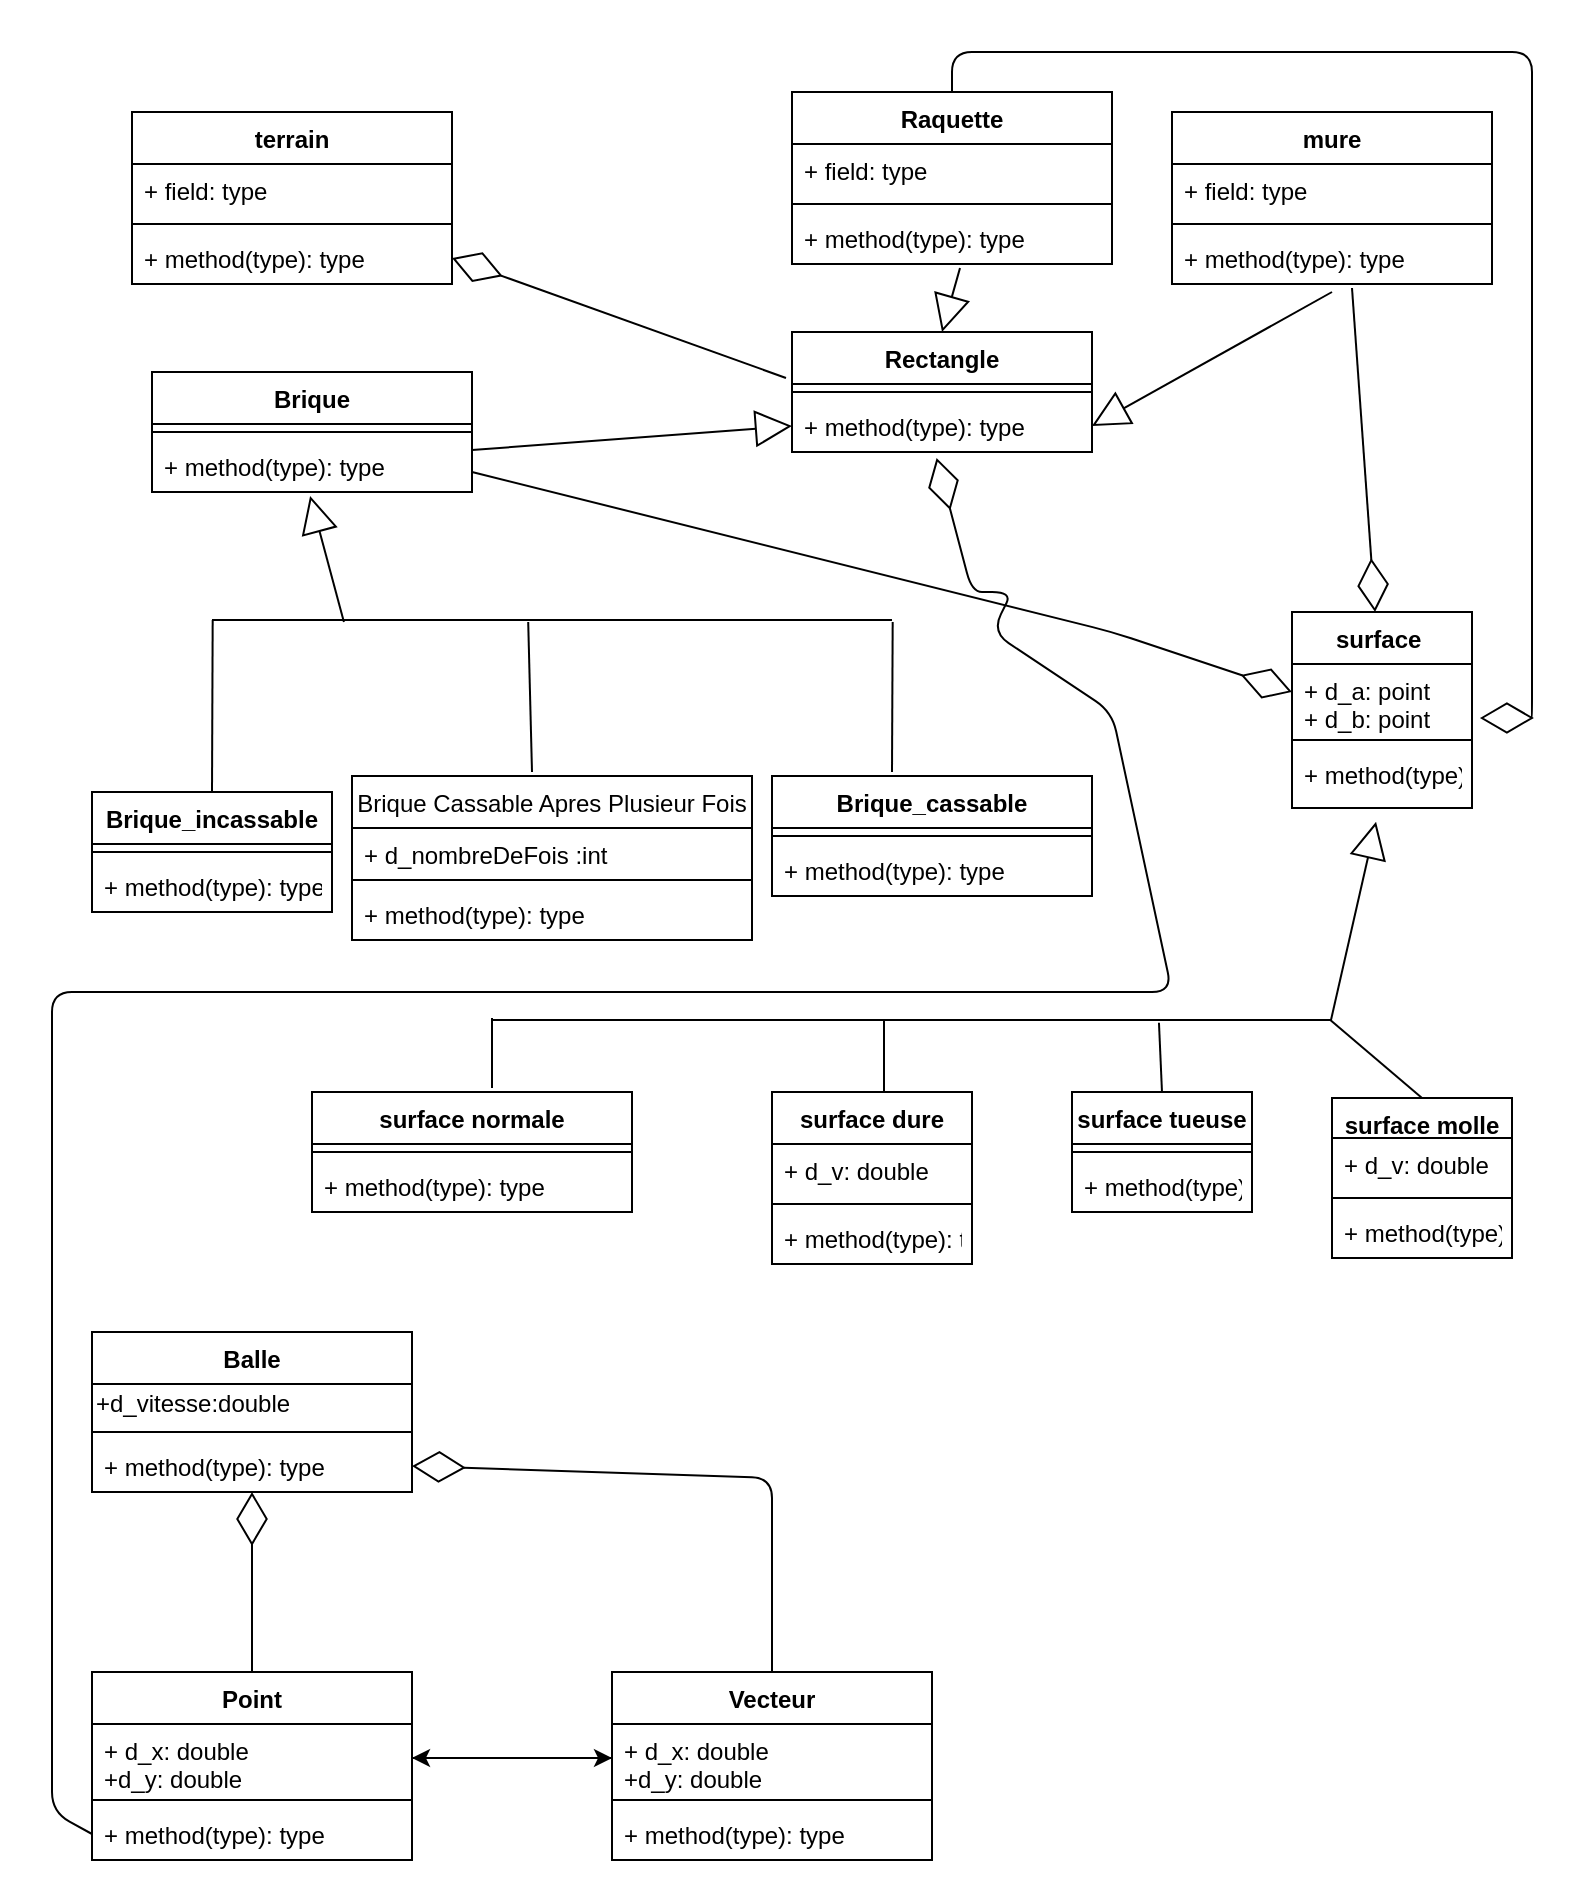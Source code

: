 <mxfile version="13.3.5" type="device"><diagram id="7EAhHd6nvV72Azc0ifNJ" name="Page-1"><mxGraphModel dx="1092" dy="495" grid="1" gridSize="10" guides="1" tooltips="1" connect="1" arrows="1" fold="1" page="1" pageScale="1" pageWidth="827" pageHeight="1169" math="0" shadow="0"><root><mxCell id="0"/><mxCell id="1" parent="0"/><mxCell id="uCddSlwzztI6S-4TWlUA-39" value="" style="endArrow=diamondThin;endFill=0;endSize=24;html=1;exitX=-0.02;exitY=0.383;exitDx=0;exitDy=0;entryX=1;entryY=0.5;entryDx=0;entryDy=0;exitPerimeter=0;" parent="1" source="ajzGJKB4eoWRA0TkNDw6-1" target="uCddSlwzztI6S-4TWlUA-37" edge="1"><mxGeometry width="160" relative="1" as="geometry"><mxPoint x="410" y="277" as="sourcePoint"/><mxPoint x="242" y="206" as="targetPoint"/></mxGeometry></mxCell><mxCell id="uCddSlwzztI6S-4TWlUA-42" value="" style="line;strokeWidth=1;fillColor=none;align=left;verticalAlign=middle;spacingTop=-1;spacingLeft=3;spacingRight=3;rotatable=0;labelPosition=right;points=[];portConstraint=eastwest;" parent="1" vertex="1"><mxGeometry x="120" y="370" width="340" height="8" as="geometry"/></mxCell><mxCell id="uCddSlwzztI6S-4TWlUA-43" value="" style="endArrow=block;endSize=16;endFill=0;html=1;entryX=0.494;entryY=1.077;entryDx=0;entryDy=0;entryPerimeter=0;exitX=0.194;exitY=0.625;exitDx=0;exitDy=0;exitPerimeter=0;" parent="1" source="uCddSlwzztI6S-4TWlUA-42" target="uCddSlwzztI6S-4TWlUA-4" edge="1"><mxGeometry x="-0.378" y="94" width="160" relative="1" as="geometry"><mxPoint x="169" y="376" as="sourcePoint"/><mxPoint x="490" y="360" as="targetPoint"/><mxPoint y="-1" as="offset"/></mxGeometry></mxCell><mxCell id="uCddSlwzztI6S-4TWlUA-46" value="" style="endArrow=none;html=1;rounded=0;exitX=0.5;exitY=0;exitDx=0;exitDy=0;entryX=0.001;entryY=0.5;entryDx=0;entryDy=0;entryPerimeter=0;" parent="1" source="uCddSlwzztI6S-4TWlUA-5" target="uCddSlwzztI6S-4TWlUA-42" edge="1"><mxGeometry relative="1" as="geometry"><mxPoint x="330" y="360" as="sourcePoint"/><mxPoint x="80" y="370" as="targetPoint"/></mxGeometry></mxCell><mxCell id="uCddSlwzztI6S-4TWlUA-47" value="" style="endArrow=none;html=1;rounded=0;entryX=0.465;entryY=0.625;entryDx=0;entryDy=0;entryPerimeter=0;exitX=0.5;exitY=0;exitDx=0;exitDy=0;" parent="1" target="uCddSlwzztI6S-4TWlUA-42" edge="1"><mxGeometry relative="1" as="geometry"><mxPoint x="280" y="450" as="sourcePoint"/><mxPoint x="260" y="390" as="targetPoint"/></mxGeometry></mxCell><mxCell id="uCddSlwzztI6S-4TWlUA-48" value="" style="endArrow=none;html=1;rounded=0;entryX=1.001;entryY=0.625;entryDx=0;entryDy=0;entryPerimeter=0;" parent="1" target="uCddSlwzztI6S-4TWlUA-42" edge="1"><mxGeometry relative="1" as="geometry"><mxPoint x="460" y="450" as="sourcePoint"/><mxPoint x="480" y="377" as="targetPoint"/></mxGeometry></mxCell><mxCell id="ddkPmVPPtM57FGAbjqbJ-20" value="" style="line;strokeWidth=1;fillColor=none;align=left;verticalAlign=middle;spacingTop=-1;spacingLeft=3;spacingRight=3;rotatable=0;labelPosition=right;points=[];portConstraint=eastwest;" parent="1" vertex="1"><mxGeometry x="260" y="570" width="420" height="8" as="geometry"/></mxCell><mxCell id="ddkPmVPPtM57FGAbjqbJ-21" value="" style="endArrow=none;html=1;rounded=0;" parent="1" edge="1"><mxGeometry relative="1" as="geometry"><mxPoint x="456" y="610" as="sourcePoint"/><mxPoint x="456" y="574" as="targetPoint"/></mxGeometry></mxCell><mxCell id="ddkPmVPPtM57FGAbjqbJ-22" value="" style="endArrow=none;html=1;rounded=0;exitX=0.5;exitY=0;exitDx=0;exitDy=0;entryX=0.998;entryY=0.5;entryDx=0;entryDy=0;entryPerimeter=0;" parent="1" source="S2RIrQdnJPEuGVKFNJ4b-1" target="ddkPmVPPtM57FGAbjqbJ-20" edge="1"><mxGeometry relative="1" as="geometry"><mxPoint x="466" y="620" as="sourcePoint"/><mxPoint x="690" y="574" as="targetPoint"/></mxGeometry></mxCell><mxCell id="ddkPmVPPtM57FGAbjqbJ-23" value="" style="endArrow=none;html=1;rounded=0;entryX=0;entryY=0.375;entryDx=0;entryDy=0;entryPerimeter=0;" parent="1" target="ddkPmVPPtM57FGAbjqbJ-20" edge="1"><mxGeometry relative="1" as="geometry"><mxPoint x="260" y="608" as="sourcePoint"/><mxPoint x="262" y="580" as="targetPoint"/></mxGeometry></mxCell><mxCell id="ddkPmVPPtM57FGAbjqbJ-24" value="" style="endArrow=block;endSize=16;endFill=0;html=1;exitX=0.999;exitY=0.458;exitDx=0;exitDy=0;exitPerimeter=0;entryX=0.467;entryY=1.231;entryDx=0;entryDy=0;entryPerimeter=0;" parent="1" source="ddkPmVPPtM57FGAbjqbJ-20" target="lMqEr8JC-Bz_3GZdzfyC-4" edge="1"><mxGeometry x="-0.378" y="94" width="160" relative="1" as="geometry"><mxPoint x="179.84" y="385" as="sourcePoint"/><mxPoint x="705" y="470" as="targetPoint"/><mxPoint y="-1" as="offset"/></mxGeometry></mxCell><mxCell id="uCddSlwzztI6S-4TWlUA-34" value="terrain" style="swimlane;fontStyle=1;align=center;verticalAlign=top;childLayout=stackLayout;horizontal=1;startSize=26;horizontalStack=0;resizeParent=1;resizeParentMax=0;resizeLast=0;collapsible=1;marginBottom=0;" parent="1" vertex="1"><mxGeometry x="80" y="120" width="160" height="86" as="geometry"/></mxCell><mxCell id="uCddSlwzztI6S-4TWlUA-35" value="+ field: type" style="text;strokeColor=none;fillColor=none;align=left;verticalAlign=top;spacingLeft=4;spacingRight=4;overflow=hidden;rotatable=0;points=[[0,0.5],[1,0.5]];portConstraint=eastwest;" parent="uCddSlwzztI6S-4TWlUA-34" vertex="1"><mxGeometry y="26" width="160" height="26" as="geometry"/></mxCell><mxCell id="uCddSlwzztI6S-4TWlUA-36" value="" style="line;strokeWidth=1;fillColor=none;align=left;verticalAlign=middle;spacingTop=-1;spacingLeft=3;spacingRight=3;rotatable=0;labelPosition=right;points=[];portConstraint=eastwest;" parent="uCddSlwzztI6S-4TWlUA-34" vertex="1"><mxGeometry y="52" width="160" height="8" as="geometry"/></mxCell><mxCell id="uCddSlwzztI6S-4TWlUA-37" value="+ method(type): type" style="text;strokeColor=none;fillColor=none;align=left;verticalAlign=top;spacingLeft=4;spacingRight=4;overflow=hidden;rotatable=0;points=[[0,0.5],[1,0.5]];portConstraint=eastwest;" parent="uCddSlwzztI6S-4TWlUA-34" vertex="1"><mxGeometry y="60" width="160" height="26" as="geometry"/></mxCell><mxCell id="uCddSlwzztI6S-4TWlUA-22" value="mure" style="swimlane;fontStyle=1;align=center;verticalAlign=top;childLayout=stackLayout;horizontal=1;startSize=26;horizontalStack=0;resizeParent=1;resizeParentMax=0;resizeLast=0;collapsible=1;marginBottom=0;" parent="1" vertex="1"><mxGeometry x="600" y="120" width="160" height="86" as="geometry"/></mxCell><mxCell id="uCddSlwzztI6S-4TWlUA-23" value="+ field: type" style="text;strokeColor=none;fillColor=none;align=left;verticalAlign=top;spacingLeft=4;spacingRight=4;overflow=hidden;rotatable=0;points=[[0,0.5],[1,0.5]];portConstraint=eastwest;" parent="uCddSlwzztI6S-4TWlUA-22" vertex="1"><mxGeometry y="26" width="160" height="26" as="geometry"/></mxCell><mxCell id="uCddSlwzztI6S-4TWlUA-24" value="" style="line;strokeWidth=1;fillColor=none;align=left;verticalAlign=middle;spacingTop=-1;spacingLeft=3;spacingRight=3;rotatable=0;labelPosition=right;points=[];portConstraint=eastwest;" parent="uCddSlwzztI6S-4TWlUA-22" vertex="1"><mxGeometry y="52" width="160" height="8" as="geometry"/></mxCell><mxCell id="uCddSlwzztI6S-4TWlUA-25" value="+ method(type): type" style="text;strokeColor=none;fillColor=none;align=left;verticalAlign=top;spacingLeft=4;spacingRight=4;overflow=hidden;rotatable=0;points=[[0,0.5],[1,0.5]];portConstraint=eastwest;" parent="uCddSlwzztI6S-4TWlUA-22" vertex="1"><mxGeometry y="60" width="160" height="26" as="geometry"/></mxCell><mxCell id="uCddSlwzztI6S-4TWlUA-1" value="Brique" style="swimlane;fontStyle=1;align=center;verticalAlign=top;childLayout=stackLayout;horizontal=1;startSize=26;horizontalStack=0;resizeParent=1;resizeParentMax=0;resizeLast=0;collapsible=1;marginBottom=0;" parent="1" vertex="1"><mxGeometry x="90" y="250" width="160" height="60" as="geometry"/></mxCell><mxCell id="uCddSlwzztI6S-4TWlUA-3" value="" style="line;strokeWidth=1;fillColor=none;align=left;verticalAlign=middle;spacingTop=-1;spacingLeft=3;spacingRight=3;rotatable=0;labelPosition=right;points=[];portConstraint=eastwest;" parent="uCddSlwzztI6S-4TWlUA-1" vertex="1"><mxGeometry y="26" width="160" height="8" as="geometry"/></mxCell><mxCell id="uCddSlwzztI6S-4TWlUA-4" value="+ method(type): type" style="text;strokeColor=none;fillColor=none;align=left;verticalAlign=top;spacingLeft=4;spacingRight=4;overflow=hidden;rotatable=0;points=[[0,0.5],[1,0.5]];portConstraint=eastwest;" parent="uCddSlwzztI6S-4TWlUA-1" vertex="1"><mxGeometry y="34" width="160" height="26" as="geometry"/></mxCell><mxCell id="uCddSlwzztI6S-4TWlUA-13" value="Brique_cassable" style="swimlane;fontStyle=1;align=center;verticalAlign=top;childLayout=stackLayout;horizontal=1;startSize=26;horizontalStack=0;resizeParent=1;resizeParentMax=0;resizeLast=0;collapsible=1;marginBottom=0;" parent="1" vertex="1"><mxGeometry x="400" y="452" width="160" height="60" as="geometry"/></mxCell><mxCell id="uCddSlwzztI6S-4TWlUA-15" value="" style="line;strokeWidth=1;fillColor=none;align=left;verticalAlign=middle;spacingTop=-1;spacingLeft=3;spacingRight=3;rotatable=0;labelPosition=right;points=[];portConstraint=eastwest;" parent="uCddSlwzztI6S-4TWlUA-13" vertex="1"><mxGeometry y="26" width="160" height="8" as="geometry"/></mxCell><mxCell id="uCddSlwzztI6S-4TWlUA-16" value="+ method(type): type" style="text;strokeColor=none;fillColor=none;align=left;verticalAlign=top;spacingLeft=4;spacingRight=4;overflow=hidden;rotatable=0;points=[[0,0.5],[1,0.5]];portConstraint=eastwest;" parent="uCddSlwzztI6S-4TWlUA-13" vertex="1"><mxGeometry y="34" width="160" height="26" as="geometry"/></mxCell><mxCell id="uCddSlwzztI6S-4TWlUA-17" value="Brique Cassable Apres Plusieur Fois&#10;" style="swimlane;fontStyle=0;align=center;verticalAlign=top;childLayout=stackLayout;horizontal=1;startSize=26;horizontalStack=0;resizeParent=1;resizeParentMax=0;resizeLast=0;collapsible=1;marginBottom=0;" parent="1" vertex="1"><mxGeometry x="190" y="452" width="200" height="82" as="geometry"/></mxCell><mxCell id="uCddSlwzztI6S-4TWlUA-18" value="+ d_nombreDeFois :int " style="text;strokeColor=none;fillColor=none;align=left;verticalAlign=top;spacingLeft=4;spacingRight=4;overflow=hidden;rotatable=0;points=[[0,0.5],[1,0.5]];portConstraint=eastwest;" parent="uCddSlwzztI6S-4TWlUA-17" vertex="1"><mxGeometry y="26" width="200" height="22" as="geometry"/></mxCell><mxCell id="uCddSlwzztI6S-4TWlUA-19" value="" style="line;strokeWidth=1;fillColor=none;align=left;verticalAlign=middle;spacingTop=-1;spacingLeft=3;spacingRight=3;rotatable=0;labelPosition=right;points=[];portConstraint=eastwest;" parent="uCddSlwzztI6S-4TWlUA-17" vertex="1"><mxGeometry y="48" width="200" height="8" as="geometry"/></mxCell><mxCell id="uCddSlwzztI6S-4TWlUA-20" value="+ method(type): type" style="text;strokeColor=none;fillColor=none;align=left;verticalAlign=top;spacingLeft=4;spacingRight=4;overflow=hidden;rotatable=0;points=[[0,0.5],[1,0.5]];portConstraint=eastwest;" parent="uCddSlwzztI6S-4TWlUA-17" vertex="1"><mxGeometry y="56" width="200" height="26" as="geometry"/></mxCell><mxCell id="uCddSlwzztI6S-4TWlUA-30" value="Raquette" style="swimlane;fontStyle=1;align=center;verticalAlign=top;childLayout=stackLayout;horizontal=1;startSize=26;horizontalStack=0;resizeParent=1;resizeParentMax=0;resizeLast=0;collapsible=1;marginBottom=0;" parent="1" vertex="1"><mxGeometry x="410" y="110" width="160" height="86" as="geometry"/></mxCell><mxCell id="uCddSlwzztI6S-4TWlUA-31" value="+ field: type" style="text;strokeColor=none;fillColor=none;align=left;verticalAlign=top;spacingLeft=4;spacingRight=4;overflow=hidden;rotatable=0;points=[[0,0.5],[1,0.5]];portConstraint=eastwest;" parent="uCddSlwzztI6S-4TWlUA-30" vertex="1"><mxGeometry y="26" width="160" height="26" as="geometry"/></mxCell><mxCell id="uCddSlwzztI6S-4TWlUA-32" value="" style="line;strokeWidth=1;fillColor=none;align=left;verticalAlign=middle;spacingTop=-1;spacingLeft=3;spacingRight=3;rotatable=0;labelPosition=right;points=[];portConstraint=eastwest;" parent="uCddSlwzztI6S-4TWlUA-30" vertex="1"><mxGeometry y="52" width="160" height="8" as="geometry"/></mxCell><mxCell id="uCddSlwzztI6S-4TWlUA-33" value="+ method(type): type" style="text;strokeColor=none;fillColor=none;align=left;verticalAlign=top;spacingLeft=4;spacingRight=4;overflow=hidden;rotatable=0;points=[[0,0.5],[1,0.5]];portConstraint=eastwest;" parent="uCddSlwzztI6S-4TWlUA-30" vertex="1"><mxGeometry y="60" width="160" height="26" as="geometry"/></mxCell><mxCell id="ddkPmVPPtM57FGAbjqbJ-8" value="surface normale" style="swimlane;fontStyle=1;align=center;verticalAlign=top;childLayout=stackLayout;horizontal=1;startSize=26;horizontalStack=0;resizeParent=1;resizeParentMax=0;resizeLast=0;collapsible=1;marginBottom=0;" parent="1" vertex="1"><mxGeometry x="170" y="610" width="160" height="60" as="geometry"/></mxCell><mxCell id="ddkPmVPPtM57FGAbjqbJ-10" value="" style="line;strokeWidth=1;fillColor=none;align=left;verticalAlign=middle;spacingTop=-1;spacingLeft=3;spacingRight=3;rotatable=0;labelPosition=right;points=[];portConstraint=eastwest;" parent="ddkPmVPPtM57FGAbjqbJ-8" vertex="1"><mxGeometry y="26" width="160" height="8" as="geometry"/></mxCell><mxCell id="ddkPmVPPtM57FGAbjqbJ-11" value="+ method(type): type" style="text;strokeColor=none;fillColor=none;align=left;verticalAlign=top;spacingLeft=4;spacingRight=4;overflow=hidden;rotatable=0;points=[[0,0.5],[1,0.5]];portConstraint=eastwest;" parent="ddkPmVPPtM57FGAbjqbJ-8" vertex="1"><mxGeometry y="34" width="160" height="26" as="geometry"/></mxCell><mxCell id="ajzGJKB4eoWRA0TkNDw6-1" value="Rectangle" style="swimlane;fontStyle=1;align=center;verticalAlign=top;childLayout=stackLayout;horizontal=1;startSize=26;horizontalStack=0;resizeParent=1;resizeParentMax=0;resizeLast=0;collapsible=1;marginBottom=0;" parent="1" vertex="1"><mxGeometry x="410" y="230" width="150" height="60" as="geometry"/></mxCell><mxCell id="ajzGJKB4eoWRA0TkNDw6-3" value="" style="line;strokeWidth=1;fillColor=none;align=left;verticalAlign=middle;spacingTop=-1;spacingLeft=3;spacingRight=3;rotatable=0;labelPosition=right;points=[];portConstraint=eastwest;" parent="ajzGJKB4eoWRA0TkNDw6-1" vertex="1"><mxGeometry y="26" width="150" height="8" as="geometry"/></mxCell><mxCell id="ajzGJKB4eoWRA0TkNDw6-4" value="+ method(type): type" style="text;strokeColor=none;fillColor=none;align=left;verticalAlign=top;spacingLeft=4;spacingRight=4;overflow=hidden;rotatable=0;points=[[0,0.5],[1,0.5]];portConstraint=eastwest;" parent="ajzGJKB4eoWRA0TkNDw6-1" vertex="1"><mxGeometry y="34" width="150" height="26" as="geometry"/></mxCell><mxCell id="ddkPmVPPtM57FGAbjqbJ-34" value="Balle" style="swimlane;fontStyle=1;align=center;verticalAlign=top;childLayout=stackLayout;horizontal=1;startSize=26;horizontalStack=0;resizeParent=1;resizeParentMax=0;resizeLast=0;collapsible=1;marginBottom=0;" parent="1" vertex="1"><mxGeometry x="60" y="730" width="160" height="80" as="geometry"/></mxCell><mxCell id="lMqEr8JC-Bz_3GZdzfyC-14" value="+d_vitesse:double" style="text;html=1;align=left;verticalAlign=middle;resizable=0;points=[];autosize=1;" parent="ddkPmVPPtM57FGAbjqbJ-34" vertex="1"><mxGeometry y="26" width="160" height="20" as="geometry"/></mxCell><mxCell id="ddkPmVPPtM57FGAbjqbJ-36" value="" style="line;strokeWidth=1;fillColor=none;align=left;verticalAlign=middle;spacingTop=-1;spacingLeft=3;spacingRight=3;rotatable=0;labelPosition=right;points=[];portConstraint=eastwest;" parent="ddkPmVPPtM57FGAbjqbJ-34" vertex="1"><mxGeometry y="46" width="160" height="8" as="geometry"/></mxCell><mxCell id="ddkPmVPPtM57FGAbjqbJ-37" value="+ method(type): type" style="text;strokeColor=none;fillColor=none;align=left;verticalAlign=top;spacingLeft=4;spacingRight=4;overflow=hidden;rotatable=0;points=[[0,0.5],[1,0.5]];portConstraint=eastwest;" parent="ddkPmVPPtM57FGAbjqbJ-34" vertex="1"><mxGeometry y="54" width="160" height="26" as="geometry"/></mxCell><mxCell id="lMqEr8JC-Bz_3GZdzfyC-1" value="surface " style="swimlane;fontStyle=1;align=center;verticalAlign=top;childLayout=stackLayout;horizontal=1;startSize=26;horizontalStack=0;resizeParent=1;resizeParentMax=0;resizeLast=0;collapsible=1;marginBottom=0;" parent="1" vertex="1"><mxGeometry x="660" y="370" width="90" height="98" as="geometry"/></mxCell><mxCell id="lMqEr8JC-Bz_3GZdzfyC-2" value="+ d_a: point&#10;+ d_b: point" style="text;strokeColor=none;fillColor=none;align=left;verticalAlign=top;spacingLeft=4;spacingRight=4;overflow=hidden;rotatable=0;points=[[0,0.5],[1,0.5]];portConstraint=eastwest;" parent="lMqEr8JC-Bz_3GZdzfyC-1" vertex="1"><mxGeometry y="26" width="90" height="34" as="geometry"/></mxCell><mxCell id="lMqEr8JC-Bz_3GZdzfyC-3" value="" style="line;strokeWidth=1;fillColor=none;align=left;verticalAlign=middle;spacingTop=-1;spacingLeft=3;spacingRight=3;rotatable=0;labelPosition=right;points=[];portConstraint=eastwest;" parent="lMqEr8JC-Bz_3GZdzfyC-1" vertex="1"><mxGeometry y="60" width="90" height="8" as="geometry"/></mxCell><mxCell id="lMqEr8JC-Bz_3GZdzfyC-4" value="+ method(type): type" style="text;strokeColor=none;fillColor=none;align=left;verticalAlign=top;spacingLeft=4;spacingRight=4;overflow=hidden;rotatable=0;points=[[0,0.5],[1,0.5]];portConstraint=eastwest;" parent="lMqEr8JC-Bz_3GZdzfyC-1" vertex="1"><mxGeometry y="68" width="90" height="30" as="geometry"/></mxCell><mxCell id="ddkPmVPPtM57FGAbjqbJ-38" value="Vecteur" style="swimlane;fontStyle=1;align=center;verticalAlign=top;childLayout=stackLayout;horizontal=1;startSize=26;horizontalStack=0;resizeParent=1;resizeParentMax=0;resizeLast=0;collapsible=1;marginBottom=0;" parent="1" vertex="1"><mxGeometry x="320" y="900" width="160" height="94" as="geometry"/></mxCell><mxCell id="ddkPmVPPtM57FGAbjqbJ-39" value="+ d_x: double&#10;+d_y: double" style="text;strokeColor=none;fillColor=none;align=left;verticalAlign=top;spacingLeft=4;spacingRight=4;overflow=hidden;rotatable=0;points=[[0,0.5],[1,0.5]];portConstraint=eastwest;" parent="ddkPmVPPtM57FGAbjqbJ-38" vertex="1"><mxGeometry y="26" width="160" height="34" as="geometry"/></mxCell><mxCell id="ddkPmVPPtM57FGAbjqbJ-40" value="" style="line;strokeWidth=1;fillColor=none;align=left;verticalAlign=middle;spacingTop=-1;spacingLeft=3;spacingRight=3;rotatable=0;labelPosition=right;points=[];portConstraint=eastwest;" parent="ddkPmVPPtM57FGAbjqbJ-38" vertex="1"><mxGeometry y="60" width="160" height="8" as="geometry"/></mxCell><mxCell id="ddkPmVPPtM57FGAbjqbJ-41" value="+ method(type): type" style="text;strokeColor=none;fillColor=none;align=left;verticalAlign=top;spacingLeft=4;spacingRight=4;overflow=hidden;rotatable=0;points=[[0,0.5],[1,0.5]];portConstraint=eastwest;" parent="ddkPmVPPtM57FGAbjqbJ-38" vertex="1"><mxGeometry y="68" width="160" height="26" as="geometry"/></mxCell><mxCell id="ddkPmVPPtM57FGAbjqbJ-46" value="" style="endArrow=diamondThin;endFill=0;endSize=24;html=1;" parent="1" source="ddkPmVPPtM57FGAbjqbJ-42" target="ddkPmVPPtM57FGAbjqbJ-37" edge="1"><mxGeometry width="160" relative="1" as="geometry"><mxPoint x="170.08" y="258.022" as="sourcePoint"/><mxPoint x="169.04" y="216" as="targetPoint"/><Array as="points"/></mxGeometry></mxCell><mxCell id="ddkPmVPPtM57FGAbjqbJ-42" value="Point" style="swimlane;fontStyle=1;align=center;verticalAlign=top;childLayout=stackLayout;horizontal=1;startSize=26;horizontalStack=0;resizeParent=1;resizeParentMax=0;resizeLast=0;collapsible=1;marginBottom=0;" parent="1" vertex="1"><mxGeometry x="60" y="900" width="160" height="94" as="geometry"/></mxCell><mxCell id="ddkPmVPPtM57FGAbjqbJ-43" value="+ d_x: double&#10;+d_y: double" style="text;strokeColor=none;fillColor=none;align=left;verticalAlign=top;spacingLeft=4;spacingRight=4;overflow=hidden;rotatable=0;points=[[0,0.5],[1,0.5]];portConstraint=eastwest;" parent="ddkPmVPPtM57FGAbjqbJ-42" vertex="1"><mxGeometry y="26" width="160" height="34" as="geometry"/></mxCell><mxCell id="ddkPmVPPtM57FGAbjqbJ-44" value="" style="line;strokeWidth=1;fillColor=none;align=left;verticalAlign=middle;spacingTop=-1;spacingLeft=3;spacingRight=3;rotatable=0;labelPosition=right;points=[];portConstraint=eastwest;" parent="ddkPmVPPtM57FGAbjqbJ-42" vertex="1"><mxGeometry y="60" width="160" height="8" as="geometry"/></mxCell><mxCell id="ddkPmVPPtM57FGAbjqbJ-45" value="+ method(type): type" style="text;strokeColor=none;fillColor=none;align=left;verticalAlign=top;spacingLeft=4;spacingRight=4;overflow=hidden;rotatable=0;points=[[0,0.5],[1,0.5]];portConstraint=eastwest;" parent="ddkPmVPPtM57FGAbjqbJ-42" vertex="1"><mxGeometry y="68" width="160" height="26" as="geometry"/></mxCell><mxCell id="ddkPmVPPtM57FGAbjqbJ-47" value="" style="endArrow=diamondThin;endFill=0;endSize=24;html=1;entryX=1;entryY=0.5;entryDx=0;entryDy=0;exitX=0.5;exitY=0;exitDx=0;exitDy=0;" parent="1" source="ddkPmVPPtM57FGAbjqbJ-38" target="ddkPmVPPtM57FGAbjqbJ-37" edge="1"><mxGeometry width="160" relative="1" as="geometry"><mxPoint x="340" y="894" as="sourcePoint"/><mxPoint x="340" y="810.0" as="targetPoint"/><Array as="points"><mxPoint x="400" y="803"/></Array></mxGeometry></mxCell><mxCell id="ddkPmVPPtM57FGAbjqbJ-12" value="surface dure" style="swimlane;fontStyle=1;align=center;verticalAlign=top;childLayout=stackLayout;horizontal=1;startSize=26;horizontalStack=0;resizeParent=1;resizeParentMax=0;resizeLast=0;collapsible=1;marginBottom=0;" parent="1" vertex="1"><mxGeometry x="400" y="610" width="100" height="86" as="geometry"/></mxCell><mxCell id="ddkPmVPPtM57FGAbjqbJ-13" value="+ d_v: double" style="text;strokeColor=none;fillColor=none;align=left;verticalAlign=top;spacingLeft=4;spacingRight=4;overflow=hidden;rotatable=0;points=[[0,0.5],[1,0.5]];portConstraint=eastwest;" parent="ddkPmVPPtM57FGAbjqbJ-12" vertex="1"><mxGeometry y="26" width="100" height="26" as="geometry"/></mxCell><mxCell id="ddkPmVPPtM57FGAbjqbJ-14" value="" style="line;strokeWidth=1;fillColor=none;align=left;verticalAlign=middle;spacingTop=-1;spacingLeft=3;spacingRight=3;rotatable=0;labelPosition=right;points=[];portConstraint=eastwest;" parent="ddkPmVPPtM57FGAbjqbJ-12" vertex="1"><mxGeometry y="52" width="100" height="8" as="geometry"/></mxCell><mxCell id="ddkPmVPPtM57FGAbjqbJ-15" value="+ method(type): type" style="text;strokeColor=none;fillColor=none;align=left;verticalAlign=top;spacingLeft=4;spacingRight=4;overflow=hidden;rotatable=0;points=[[0,0.5],[1,0.5]];portConstraint=eastwest;" parent="ddkPmVPPtM57FGAbjqbJ-12" vertex="1"><mxGeometry y="60" width="100" height="26" as="geometry"/></mxCell><mxCell id="ddkPmVPPtM57FGAbjqbJ-16" value="surface tueuse" style="swimlane;fontStyle=1;align=center;verticalAlign=top;childLayout=stackLayout;horizontal=1;startSize=26;horizontalStack=0;resizeParent=1;resizeParentMax=0;resizeLast=0;collapsible=1;marginBottom=0;" parent="1" vertex="1"><mxGeometry x="550" y="610" width="90" height="60" as="geometry"/></mxCell><mxCell id="ddkPmVPPtM57FGAbjqbJ-18" value="" style="line;strokeWidth=1;fillColor=none;align=left;verticalAlign=middle;spacingTop=-1;spacingLeft=3;spacingRight=3;rotatable=0;labelPosition=right;points=[];portConstraint=eastwest;" parent="ddkPmVPPtM57FGAbjqbJ-16" vertex="1"><mxGeometry y="26" width="90" height="8" as="geometry"/></mxCell><mxCell id="ddkPmVPPtM57FGAbjqbJ-19" value="+ method(type): type" style="text;strokeColor=none;fillColor=none;align=left;verticalAlign=top;spacingLeft=4;spacingRight=4;overflow=hidden;rotatable=0;points=[[0,0.5],[1,0.5]];portConstraint=eastwest;" parent="ddkPmVPPtM57FGAbjqbJ-16" vertex="1"><mxGeometry y="34" width="90" height="26" as="geometry"/></mxCell><mxCell id="S2RIrQdnJPEuGVKFNJ4b-1" value="surface molle" style="swimlane;fontStyle=1;align=center;verticalAlign=top;childLayout=stackLayout;horizontal=1;startSize=20;horizontalStack=0;resizeParent=1;resizeParentMax=0;resizeLast=0;collapsible=1;marginBottom=0;" parent="1" vertex="1"><mxGeometry x="680" y="613" width="90" height="80" as="geometry"/></mxCell><mxCell id="S2RIrQdnJPEuGVKFNJ4b-2" value="+ d_v: double" style="text;strokeColor=none;fillColor=none;align=left;verticalAlign=top;spacingLeft=4;spacingRight=4;overflow=hidden;rotatable=0;points=[[0,0.5],[1,0.5]];portConstraint=eastwest;" parent="S2RIrQdnJPEuGVKFNJ4b-1" vertex="1"><mxGeometry y="20" width="90" height="26" as="geometry"/></mxCell><mxCell id="S2RIrQdnJPEuGVKFNJ4b-3" value="" style="line;strokeWidth=1;fillColor=none;align=left;verticalAlign=middle;spacingTop=-1;spacingLeft=3;spacingRight=3;rotatable=0;labelPosition=right;points=[];portConstraint=eastwest;" parent="S2RIrQdnJPEuGVKFNJ4b-1" vertex="1"><mxGeometry y="46" width="90" height="8" as="geometry"/></mxCell><mxCell id="S2RIrQdnJPEuGVKFNJ4b-4" value="+ method(type): type" style="text;strokeColor=none;fillColor=none;align=left;verticalAlign=top;spacingLeft=4;spacingRight=4;overflow=hidden;rotatable=0;points=[[0,0.5],[1,0.5]];portConstraint=eastwest;" parent="S2RIrQdnJPEuGVKFNJ4b-1" vertex="1"><mxGeometry y="54" width="90" height="26" as="geometry"/></mxCell><mxCell id="S2RIrQdnJPEuGVKFNJ4b-10" value="" style="endArrow=none;html=1;rounded=0;exitX=0.5;exitY=0;exitDx=0;exitDy=0;entryX=0.794;entryY=0.667;entryDx=0;entryDy=0;entryPerimeter=0;" parent="1" source="ddkPmVPPtM57FGAbjqbJ-16" target="ddkPmVPPtM57FGAbjqbJ-20" edge="1"><mxGeometry relative="1" as="geometry"><mxPoint x="735" y="623" as="sourcePoint"/><mxPoint x="595" y="590" as="targetPoint"/></mxGeometry></mxCell><mxCell id="S2RIrQdnJPEuGVKFNJ4b-22" value="" style="endArrow=diamondThin;endFill=0;endSize=24;html=1;exitX=0;exitY=0.5;exitDx=0;exitDy=0;entryX=0.482;entryY=1.115;entryDx=0;entryDy=0;entryPerimeter=0;" parent="1" source="ddkPmVPPtM57FGAbjqbJ-45" target="ajzGJKB4eoWRA0TkNDw6-4" edge="1"><mxGeometry width="160" relative="1" as="geometry"><mxPoint x="60" y="890" as="sourcePoint"/><mxPoint x="150" y="826" as="targetPoint"/><Array as="points"><mxPoint x="40" y="970"/><mxPoint x="40" y="560"/><mxPoint x="140" y="560"/><mxPoint x="180" y="560"/><mxPoint x="600" y="560"/><mxPoint x="570" y="420"/><mxPoint x="510" y="380"/><mxPoint x="520" y="360"/><mxPoint x="500" y="360"/></Array></mxGeometry></mxCell><mxCell id="ajzGJKB4eoWRA0TkNDw6-5" value="" style="endArrow=block;endSize=16;endFill=0;html=1;entryX=0;entryY=0.5;entryDx=0;entryDy=0;exitX=1;exitY=0.5;exitDx=0;exitDy=0;" parent="1" target="ajzGJKB4eoWRA0TkNDw6-4" edge="1"><mxGeometry x="-0.378" y="94" width="160" relative="1" as="geometry"><mxPoint x="250" y="289" as="sourcePoint"/><mxPoint x="179.04" y="348.002" as="targetPoint"/><mxPoint y="-1" as="offset"/></mxGeometry></mxCell><mxCell id="ajzGJKB4eoWRA0TkNDw6-6" value="" style="endArrow=block;endSize=16;endFill=0;html=1;entryX=0.5;entryY=0;entryDx=0;entryDy=0;exitX=0.525;exitY=1.077;exitDx=0;exitDy=0;exitPerimeter=0;" parent="1" source="uCddSlwzztI6S-4TWlUA-33" target="ajzGJKB4eoWRA0TkNDw6-1" edge="1"><mxGeometry x="-0.378" y="94" width="160" relative="1" as="geometry"><mxPoint x="260" y="299" as="sourcePoint"/><mxPoint x="420" y="313" as="targetPoint"/><mxPoint y="-1" as="offset"/></mxGeometry></mxCell><mxCell id="ajzGJKB4eoWRA0TkNDw6-7" value="" style="endArrow=block;endSize=16;endFill=0;html=1;entryX=1;entryY=0.5;entryDx=0;entryDy=0;" parent="1" edge="1"><mxGeometry x="-0.378" y="94" width="160" relative="1" as="geometry"><mxPoint x="680" y="210" as="sourcePoint"/><mxPoint x="560" y="277" as="targetPoint"/><mxPoint y="-1" as="offset"/></mxGeometry></mxCell><mxCell id="3P3AUZQwTGWO7-vFjspl-2" value="" style="endArrow=classic;html=1;exitX=1;exitY=0.5;exitDx=0;exitDy=0;entryX=0;entryY=0.5;entryDx=0;entryDy=0;" parent="1" source="ddkPmVPPtM57FGAbjqbJ-43" target="ddkPmVPPtM57FGAbjqbJ-39" edge="1"><mxGeometry width="50" height="50" relative="1" as="geometry"><mxPoint x="390" y="820" as="sourcePoint"/><mxPoint x="440" y="770" as="targetPoint"/></mxGeometry></mxCell><mxCell id="3P3AUZQwTGWO7-vFjspl-3" value="" style="endArrow=classic;html=1;exitX=0;exitY=0.5;exitDx=0;exitDy=0;entryX=1;entryY=0.5;entryDx=0;entryDy=0;" parent="1" source="ddkPmVPPtM57FGAbjqbJ-39" target="ddkPmVPPtM57FGAbjqbJ-43" edge="1"><mxGeometry width="50" height="50" relative="1" as="geometry"><mxPoint x="330" y="949" as="sourcePoint"/><mxPoint x="230" y="949" as="targetPoint"/></mxGeometry></mxCell><mxCell id="uCddSlwzztI6S-4TWlUA-5" value="Brique_incassable" style="swimlane;fontStyle=1;align=center;verticalAlign=top;childLayout=stackLayout;horizontal=1;startSize=26;horizontalStack=0;resizeParent=1;resizeParentMax=0;resizeLast=0;collapsible=1;marginBottom=0;" parent="1" vertex="1"><mxGeometry x="60" y="460" width="120" height="60" as="geometry"/></mxCell><mxCell id="uCddSlwzztI6S-4TWlUA-7" value="" style="line;strokeWidth=1;fillColor=none;align=left;verticalAlign=middle;spacingTop=-1;spacingLeft=3;spacingRight=3;rotatable=0;labelPosition=right;points=[];portConstraint=eastwest;" parent="uCddSlwzztI6S-4TWlUA-5" vertex="1"><mxGeometry y="26" width="120" height="8" as="geometry"/></mxCell><mxCell id="uCddSlwzztI6S-4TWlUA-8" value="+ method(type): type" style="text;strokeColor=none;fillColor=none;align=left;verticalAlign=top;spacingLeft=4;spacingRight=4;overflow=hidden;rotatable=0;points=[[0,0.5],[1,0.5]];portConstraint=eastwest;" parent="uCddSlwzztI6S-4TWlUA-5" vertex="1"><mxGeometry y="34" width="120" height="26" as="geometry"/></mxCell><mxCell id="lMqEr8JC-Bz_3GZdzfyC-10" value="" style="endArrow=diamondThin;endFill=0;endSize=24;html=1;exitX=0.5;exitY=0;exitDx=0;exitDy=0;entryX=1.044;entryY=0.794;entryDx=0;entryDy=0;entryPerimeter=0;" parent="1" source="uCddSlwzztI6S-4TWlUA-30" target="lMqEr8JC-Bz_3GZdzfyC-2" edge="1"><mxGeometry width="160" relative="1" as="geometry"><mxPoint x="910" y="356" as="sourcePoint"/><mxPoint x="740" y="280" as="targetPoint"/><Array as="points"><mxPoint x="490" y="90"/><mxPoint x="780" y="90"/><mxPoint x="780" y="423"/></Array></mxGeometry></mxCell><mxCell id="lMqEr8JC-Bz_3GZdzfyC-11" value="" style="endArrow=diamondThin;endFill=0;endSize=24;html=1;" parent="1" target="lMqEr8JC-Bz_3GZdzfyC-1" edge="1"><mxGeometry width="160" relative="1" as="geometry"><mxPoint x="690" y="208" as="sourcePoint"/><mxPoint x="540" y="280" as="targetPoint"/></mxGeometry></mxCell><mxCell id="lMqEr8JC-Bz_3GZdzfyC-13" value="" style="endArrow=diamondThin;endFill=0;endSize=24;html=1;" parent="1" edge="1"><mxGeometry width="160" relative="1" as="geometry"><mxPoint x="250" y="300" as="sourcePoint"/><mxPoint x="660" y="410" as="targetPoint"/><Array as="points"><mxPoint x="570" y="380"/></Array></mxGeometry></mxCell></root></mxGraphModel></diagram></mxfile>